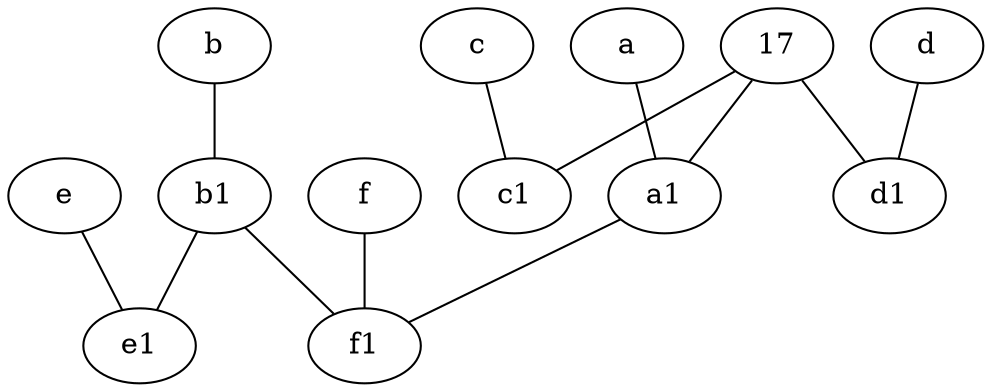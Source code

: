 graph {
	node [labelfontsize=50]
	a1 [labelfontsize=50 pos="8,3!"]
	c1 [labelfontsize=50 pos="4.5,3!"]
	b1 [labelfontsize=50 pos="9,4!"]
	d1 [labelfontsize=50 pos="3,5!"]
	e1 [labelfontsize=50 pos="7,7!"]
	f [labelfontsize=50 pos="3,9!"]
	17 [labelfontsize=50]
	f1 [labelfontsize=50 pos="3,8!"]
	b1 -- e1
	a -- a1
	e -- e1
	f -- f1
	b1 -- f1
	17 -- d1
	d -- d1
	a1 -- f1
	b -- b1
	17 -- a1
	c -- c1
	17 -- c1
}
